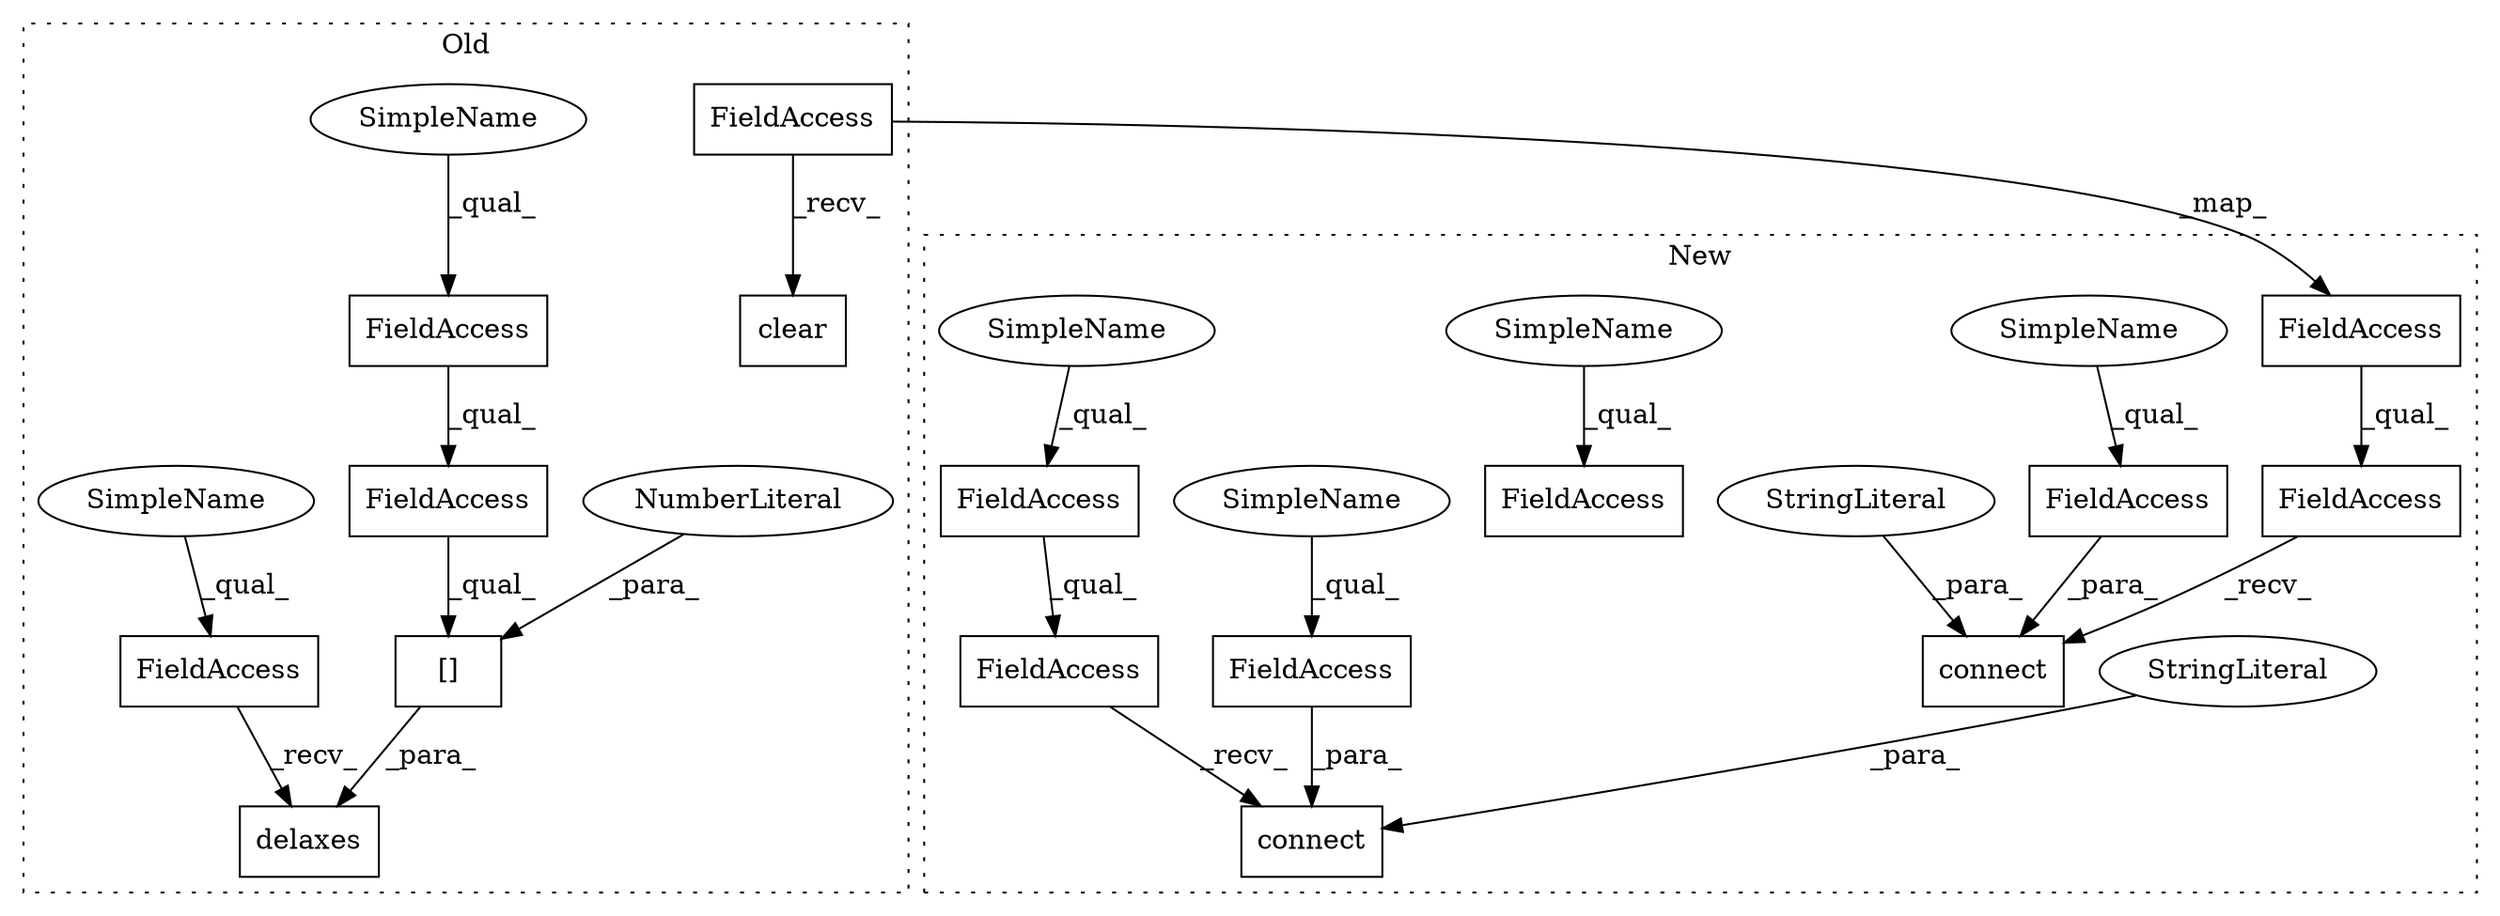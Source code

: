 digraph G {
subgraph cluster0 {
1 [label="[]" a="2" s="23205,23223" l="17,1" shape="box"];
6 [label="FieldAccess" a="22" s="23205" l="16" shape="box"];
7 [label="FieldAccess" a="22" s="23205" l="11" shape="box"];
9 [label="NumberLiteral" a="34" s="23222" l="1" shape="ellipse"];
11 [label="FieldAccess" a="22" s="23185" l="11" shape="box"];
12 [label="delaxes" a="32" s="23197,23224" l="8,1" shape="box"];
18 [label="FieldAccess" a="22" s="22771" l="9" shape="box"];
19 [label="clear" a="32" s="22781" l="7" shape="box"];
20 [label="SimpleName" a="42" s="23205" l="4" shape="ellipse"];
21 [label="SimpleName" a="42" s="23185" l="4" shape="ellipse"];
label = "Old";
style="dotted";
}
subgraph cluster1 {
2 [label="connect" a="32" s="32148,32182" l="8,1" shape="box"];
3 [label="FieldAccess" a="22" s="32128" l="19" shape="box"];
4 [label="FieldAccess" a="22" s="32171" l="11" shape="box"];
5 [label="FieldAccess" a="22" s="32128" l="9" shape="box"];
8 [label="FieldAccess" a="22" s="32234" l="11" shape="box"];
10 [label="FieldAccess" a="22" s="32318" l="9" shape="box"];
13 [label="StringLiteral" a="45" s="32156" l="14" shape="ellipse"];
14 [label="connect" a="32" s="32211,32245" l="8,1" shape="box"];
15 [label="FieldAccess" a="22" s="32191" l="19" shape="box"];
16 [label="StringLiteral" a="45" s="32219" l="14" shape="ellipse"];
17 [label="FieldAccess" a="22" s="32191" l="9" shape="box"];
22 [label="SimpleName" a="42" s="32171" l="4" shape="ellipse"];
23 [label="SimpleName" a="42" s="32318" l="4" shape="ellipse"];
24 [label="SimpleName" a="42" s="32234" l="4" shape="ellipse"];
25 [label="SimpleName" a="42" s="32128" l="4" shape="ellipse"];
label = "New";
style="dotted";
}
1 -> 12 [label="_para_"];
3 -> 2 [label="_recv_"];
4 -> 2 [label="_para_"];
5 -> 3 [label="_qual_"];
6 -> 1 [label="_qual_"];
7 -> 6 [label="_qual_"];
8 -> 14 [label="_para_"];
9 -> 1 [label="_para_"];
11 -> 12 [label="_recv_"];
13 -> 2 [label="_para_"];
15 -> 14 [label="_recv_"];
16 -> 14 [label="_para_"];
17 -> 15 [label="_qual_"];
18 -> 19 [label="_recv_"];
18 -> 17 [label="_map_"];
20 -> 7 [label="_qual_"];
21 -> 11 [label="_qual_"];
22 -> 4 [label="_qual_"];
23 -> 10 [label="_qual_"];
24 -> 8 [label="_qual_"];
25 -> 5 [label="_qual_"];
}